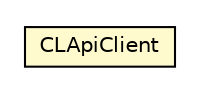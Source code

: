 #!/usr/local/bin/dot
#
# Class diagram 
# Generated by UMLGraph version 5.1 (http://www.umlgraph.org/)
#

digraph G {
	edge [fontname="Helvetica",fontsize=10,labelfontname="Helvetica",labelfontsize=10];
	node [fontname="Helvetica",fontsize=10,shape=plaintext];
	nodesep=0.25;
	ranksep=0.5;
	// com.clapi.client.CLApiClient
	c573 [label=<<table title="com.clapi.client.CLApiClient" border="0" cellborder="1" cellspacing="0" cellpadding="2" port="p" bgcolor="lemonChiffon" href="./CLApiClient.html">
		<tr><td><table border="0" cellspacing="0" cellpadding="1">
<tr><td align="center" balign="center"> CLApiClient </td></tr>
		</table></td></tr>
		</table>>, fontname="Helvetica", fontcolor="black", fontsize=10.0];
}

